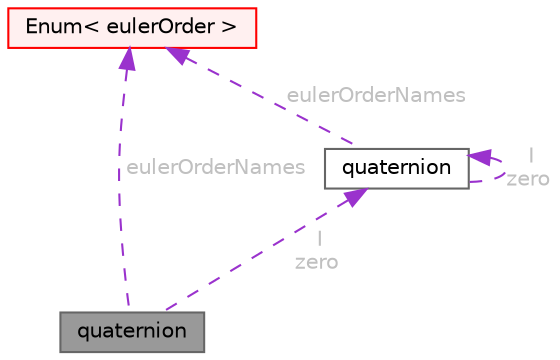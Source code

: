 digraph "quaternion"
{
 // LATEX_PDF_SIZE
  bgcolor="transparent";
  edge [fontname=Helvetica,fontsize=10,labelfontname=Helvetica,labelfontsize=10];
  node [fontname=Helvetica,fontsize=10,shape=box,height=0.2,width=0.4];
  Node1 [id="Node000001",label="quaternion",height=0.2,width=0.4,color="gray40", fillcolor="grey60", style="filled", fontcolor="black",tooltip="Quaternion class used to perform rotations in 3D space."];
  Node2 -> Node1 [id="edge1_Node000001_Node000002",dir="back",color="darkorchid3",style="dashed",tooltip=" ",label=" eulerOrderNames",fontcolor="grey" ];
  Node2 [id="Node000002",label="Enum\< eulerOrder \>",height=0.2,width=0.4,color="red", fillcolor="#FFF0F0", style="filled",URL="$classFoam_1_1Enum.html",tooltip=" "];
  Node4 -> Node1 [id="edge2_Node000001_Node000004",dir="back",color="darkorchid3",style="dashed",tooltip=" ",label=" I\nzero",fontcolor="grey" ];
  Node4 [id="Node000004",label="quaternion",height=0.2,width=0.4,color="gray40", fillcolor="white", style="filled",URL="$classFoam_1_1quaternion.html",tooltip="Quaternion class used to perform rotations in 3D space."];
  Node2 -> Node4 [id="edge3_Node000004_Node000002",dir="back",color="darkorchid3",style="dashed",tooltip=" ",label=" eulerOrderNames",fontcolor="grey" ];
  Node4 -> Node4 [id="edge4_Node000004_Node000004",dir="back",color="darkorchid3",style="dashed",tooltip=" ",label=" I\nzero",fontcolor="grey" ];
}
